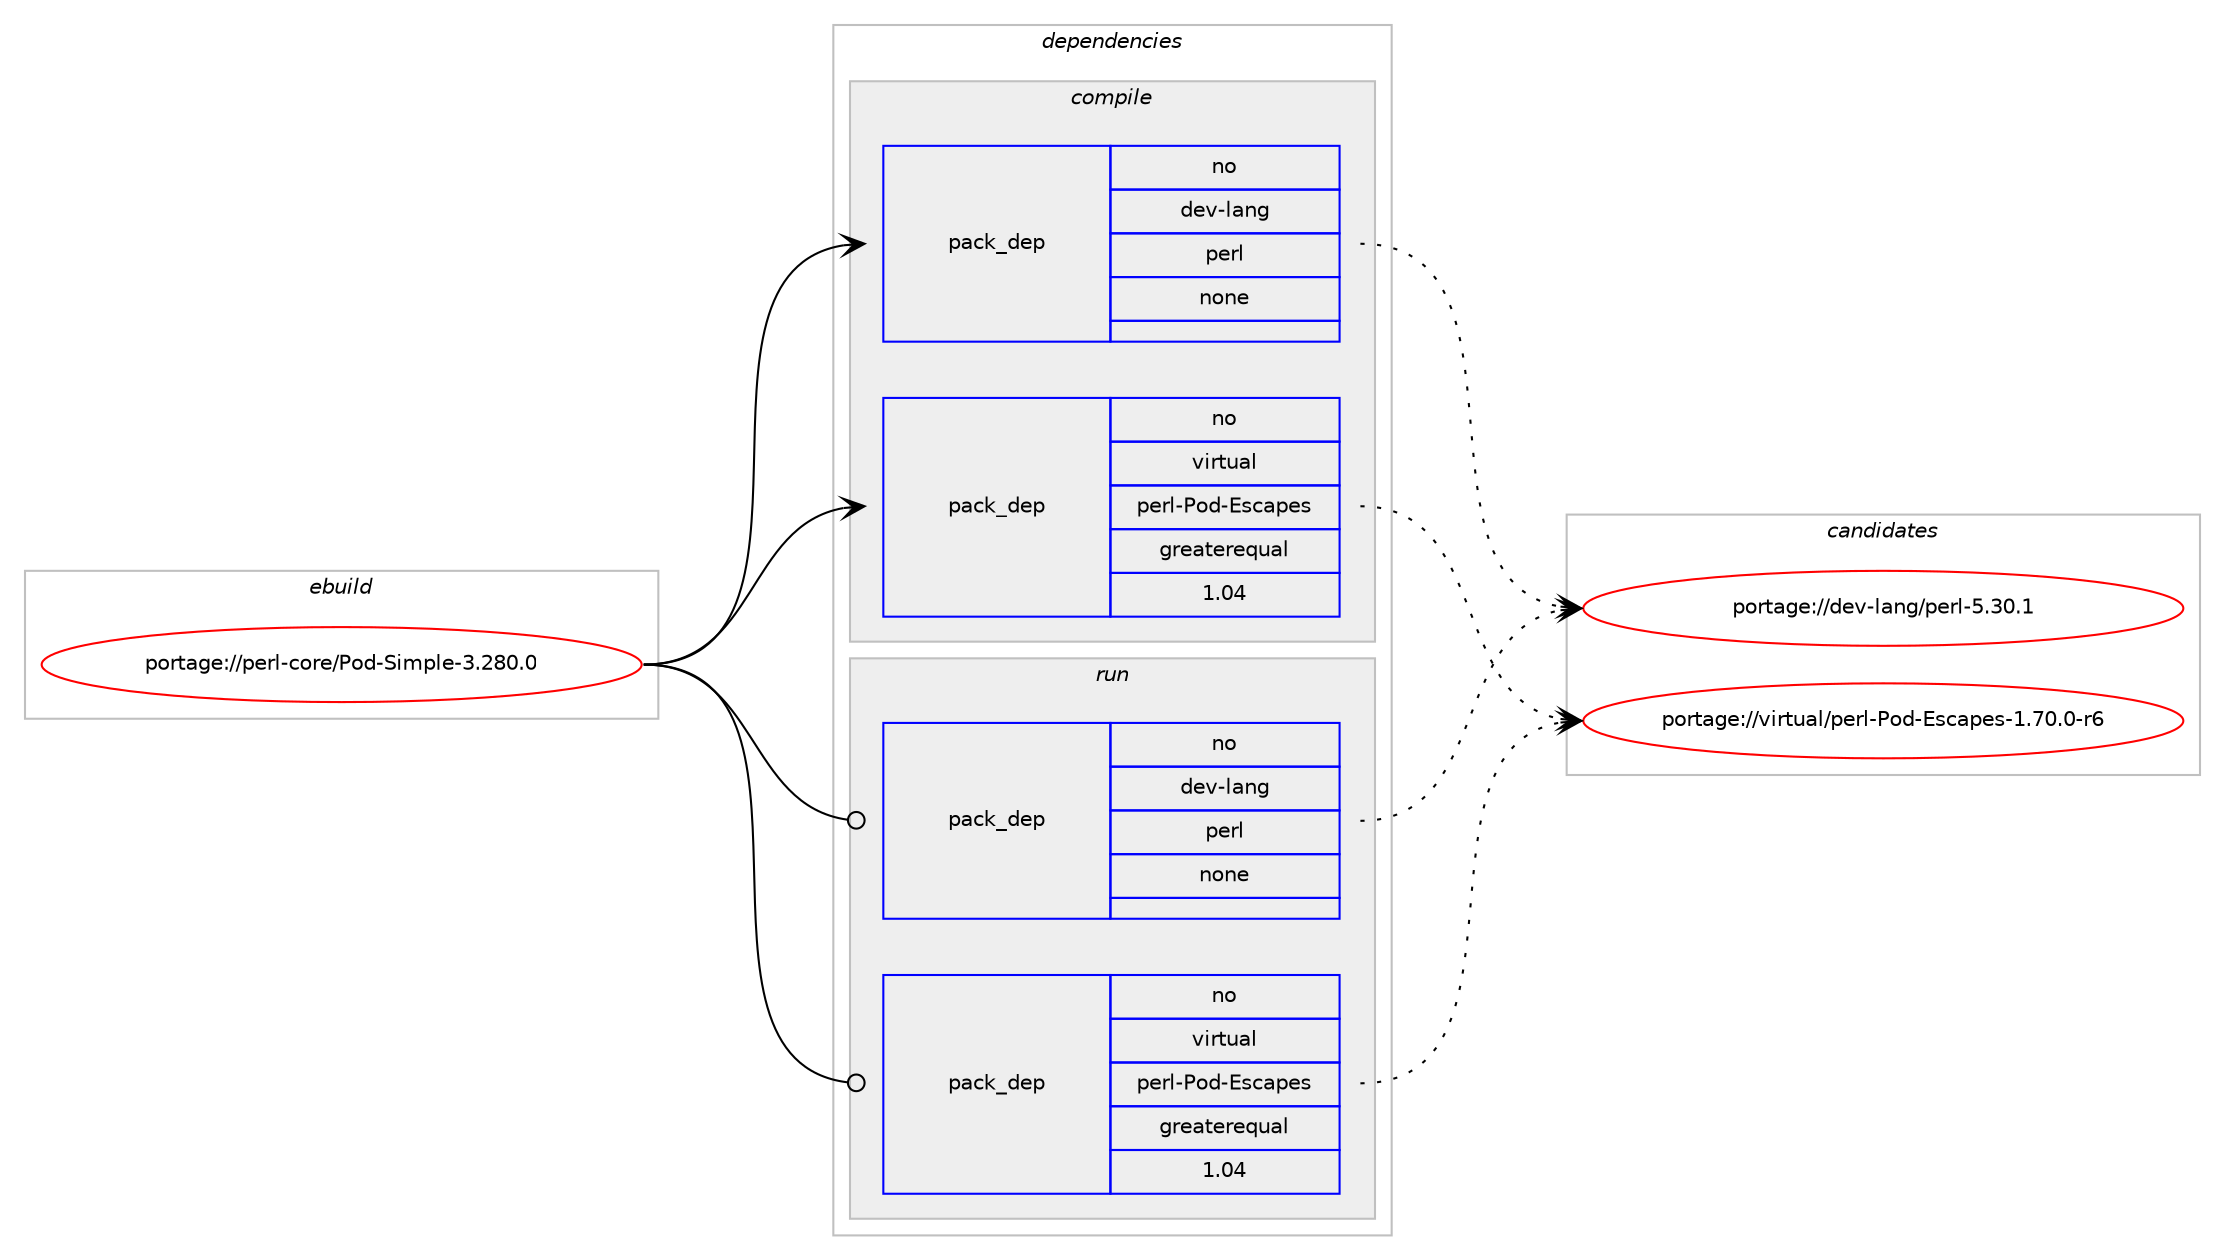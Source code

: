 digraph prolog {

# *************
# Graph options
# *************

newrank=true;
concentrate=true;
compound=true;
graph [rankdir=LR,fontname=Helvetica,fontsize=10,ranksep=1.5];#, ranksep=2.5, nodesep=0.2];
edge  [arrowhead=vee];
node  [fontname=Helvetica,fontsize=10];

# **********
# The ebuild
# **********

subgraph cluster_leftcol {
color=gray;
rank=same;
label=<<i>ebuild</i>>;
id [label="portage://perl-core/Pod-Simple-3.280.0", color=red, width=4, href="../perl-core/Pod-Simple-3.280.0.svg"];
}

# ****************
# The dependencies
# ****************

subgraph cluster_midcol {
color=gray;
label=<<i>dependencies</i>>;
subgraph cluster_compile {
fillcolor="#eeeeee";
style=filled;
label=<<i>compile</i>>;
subgraph pack50193 {
dependency63861 [label=<<TABLE BORDER="0" CELLBORDER="1" CELLSPACING="0" CELLPADDING="4" WIDTH="220"><TR><TD ROWSPAN="6" CELLPADDING="30">pack_dep</TD></TR><TR><TD WIDTH="110">no</TD></TR><TR><TD>dev-lang</TD></TR><TR><TD>perl</TD></TR><TR><TD>none</TD></TR><TR><TD></TD></TR></TABLE>>, shape=none, color=blue];
}
id:e -> dependency63861:w [weight=20,style="solid",arrowhead="vee"];
subgraph pack50194 {
dependency63862 [label=<<TABLE BORDER="0" CELLBORDER="1" CELLSPACING="0" CELLPADDING="4" WIDTH="220"><TR><TD ROWSPAN="6" CELLPADDING="30">pack_dep</TD></TR><TR><TD WIDTH="110">no</TD></TR><TR><TD>virtual</TD></TR><TR><TD>perl-Pod-Escapes</TD></TR><TR><TD>greaterequal</TD></TR><TR><TD>1.04</TD></TR></TABLE>>, shape=none, color=blue];
}
id:e -> dependency63862:w [weight=20,style="solid",arrowhead="vee"];
}
subgraph cluster_compileandrun {
fillcolor="#eeeeee";
style=filled;
label=<<i>compile and run</i>>;
}
subgraph cluster_run {
fillcolor="#eeeeee";
style=filled;
label=<<i>run</i>>;
subgraph pack50195 {
dependency63863 [label=<<TABLE BORDER="0" CELLBORDER="1" CELLSPACING="0" CELLPADDING="4" WIDTH="220"><TR><TD ROWSPAN="6" CELLPADDING="30">pack_dep</TD></TR><TR><TD WIDTH="110">no</TD></TR><TR><TD>dev-lang</TD></TR><TR><TD>perl</TD></TR><TR><TD>none</TD></TR><TR><TD></TD></TR></TABLE>>, shape=none, color=blue];
}
id:e -> dependency63863:w [weight=20,style="solid",arrowhead="odot"];
subgraph pack50196 {
dependency63864 [label=<<TABLE BORDER="0" CELLBORDER="1" CELLSPACING="0" CELLPADDING="4" WIDTH="220"><TR><TD ROWSPAN="6" CELLPADDING="30">pack_dep</TD></TR><TR><TD WIDTH="110">no</TD></TR><TR><TD>virtual</TD></TR><TR><TD>perl-Pod-Escapes</TD></TR><TR><TD>greaterequal</TD></TR><TR><TD>1.04</TD></TR></TABLE>>, shape=none, color=blue];
}
id:e -> dependency63864:w [weight=20,style="solid",arrowhead="odot"];
}
}

# **************
# The candidates
# **************

subgraph cluster_choices {
rank=same;
color=gray;
label=<<i>candidates</i>>;

subgraph choice50193 {
color=black;
nodesep=1;
choice10010111845108971101034711210111410845534651484649 [label="portage://dev-lang/perl-5.30.1", color=red, width=4,href="../dev-lang/perl-5.30.1.svg"];
dependency63861:e -> choice10010111845108971101034711210111410845534651484649:w [style=dotted,weight="100"];
}
subgraph choice50194 {
color=black;
nodesep=1;
choice1181051141161179710847112101114108458011110045691159997112101115454946554846484511454 [label="portage://virtual/perl-Pod-Escapes-1.70.0-r6", color=red, width=4,href="../virtual/perl-Pod-Escapes-1.70.0-r6.svg"];
dependency63862:e -> choice1181051141161179710847112101114108458011110045691159997112101115454946554846484511454:w [style=dotted,weight="100"];
}
subgraph choice50195 {
color=black;
nodesep=1;
choice10010111845108971101034711210111410845534651484649 [label="portage://dev-lang/perl-5.30.1", color=red, width=4,href="../dev-lang/perl-5.30.1.svg"];
dependency63863:e -> choice10010111845108971101034711210111410845534651484649:w [style=dotted,weight="100"];
}
subgraph choice50196 {
color=black;
nodesep=1;
choice1181051141161179710847112101114108458011110045691159997112101115454946554846484511454 [label="portage://virtual/perl-Pod-Escapes-1.70.0-r6", color=red, width=4,href="../virtual/perl-Pod-Escapes-1.70.0-r6.svg"];
dependency63864:e -> choice1181051141161179710847112101114108458011110045691159997112101115454946554846484511454:w [style=dotted,weight="100"];
}
}

}
